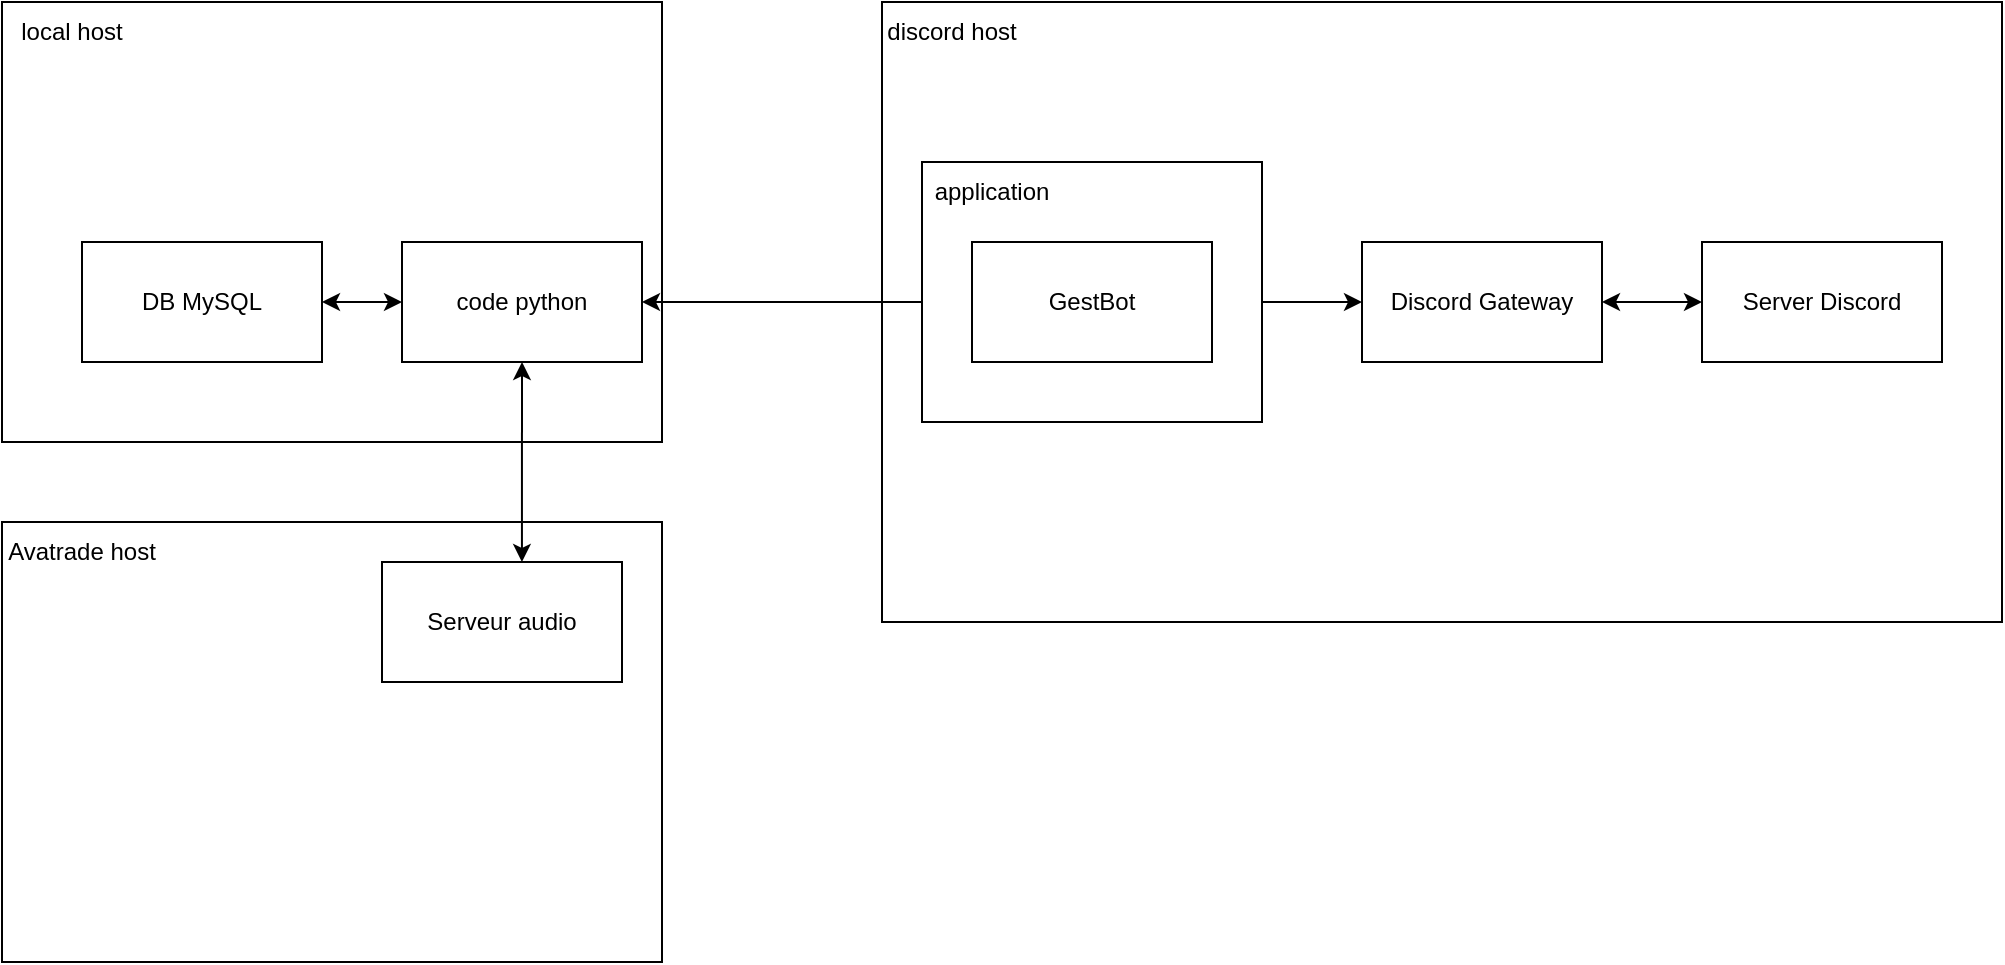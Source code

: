 <mxfile version="20.3.0" type="device"><diagram id="4DxIS6F2qsfT4DG83gFK" name="Page-1"><mxGraphModel dx="1888" dy="649" grid="1" gridSize="10" guides="1" tooltips="1" connect="1" arrows="1" fold="1" page="1" pageScale="1" pageWidth="850" pageHeight="1100" math="0" shadow="0"><root><mxCell id="0"/><mxCell id="1" parent="0"/><mxCell id="n0wmgiPyP3JQJTWpgfZb-12" value="" style="rounded=0;whiteSpace=wrap;html=1;" parent="1" vertex="1"><mxGeometry x="-280" width="330" height="220" as="geometry"/></mxCell><mxCell id="n0wmgiPyP3JQJTWpgfZb-10" value="" style="rounded=0;whiteSpace=wrap;html=1;" parent="1" vertex="1"><mxGeometry x="160" width="560" height="310" as="geometry"/></mxCell><mxCell id="n0wmgiPyP3JQJTWpgfZb-6" value="Server Discord" style="rounded=0;whiteSpace=wrap;html=1;" parent="1" vertex="1"><mxGeometry x="570" y="120" width="120" height="60" as="geometry"/></mxCell><mxCell id="n0wmgiPyP3JQJTWpgfZb-7" value="Discord Gateway" style="rounded=0;whiteSpace=wrap;html=1;" parent="1" vertex="1"><mxGeometry x="400" y="120" width="120" height="60" as="geometry"/></mxCell><mxCell id="n0wmgiPyP3JQJTWpgfZb-8" value="DB MySQL" style="rounded=0;whiteSpace=wrap;html=1;" parent="1" vertex="1"><mxGeometry x="-240" y="120" width="120" height="60" as="geometry"/></mxCell><mxCell id="n0wmgiPyP3JQJTWpgfZb-9" value="code python" style="rounded=0;whiteSpace=wrap;html=1;" parent="1" vertex="1"><mxGeometry x="-80" y="120" width="120" height="60" as="geometry"/></mxCell><mxCell id="n0wmgiPyP3JQJTWpgfZb-11" value="discord host" style="text;html=1;strokeColor=none;fillColor=none;align=center;verticalAlign=middle;whiteSpace=wrap;rounded=0;" parent="1" vertex="1"><mxGeometry x="160" width="70" height="30" as="geometry"/></mxCell><mxCell id="n0wmgiPyP3JQJTWpgfZb-13" value="local host" style="text;html=1;strokeColor=none;fillColor=none;align=center;verticalAlign=middle;whiteSpace=wrap;rounded=0;" parent="1" vertex="1"><mxGeometry x="-280" width="70" height="30" as="geometry"/></mxCell><mxCell id="n0wmgiPyP3JQJTWpgfZb-14" value="" style="rounded=0;whiteSpace=wrap;html=1;" parent="1" vertex="1"><mxGeometry x="-280" y="260" width="330" height="220" as="geometry"/></mxCell><mxCell id="n0wmgiPyP3JQJTWpgfZb-15" value="Serveur audio" style="rounded=0;whiteSpace=wrap;html=1;" parent="1" vertex="1"><mxGeometry x="-90" y="280" width="120" height="60" as="geometry"/></mxCell><mxCell id="n0wmgiPyP3JQJTWpgfZb-16" value="Avatrade host" style="text;html=1;strokeColor=none;fillColor=none;align=center;verticalAlign=middle;whiteSpace=wrap;rounded=0;" parent="1" vertex="1"><mxGeometry x="-280" y="260" width="80" height="30" as="geometry"/></mxCell><mxCell id="n0wmgiPyP3JQJTWpgfZb-17" value="" style="endArrow=classic;startArrow=classic;html=1;rounded=0;entryX=0;entryY=0.5;entryDx=0;entryDy=0;exitX=1;exitY=0.5;exitDx=0;exitDy=0;" parent="1" source="n0wmgiPyP3JQJTWpgfZb-7" target="n0wmgiPyP3JQJTWpgfZb-6" edge="1"><mxGeometry width="50" height="50" relative="1" as="geometry"><mxPoint x="420" y="340" as="sourcePoint"/><mxPoint x="470" y="290" as="targetPoint"/></mxGeometry></mxCell><mxCell id="n0wmgiPyP3JQJTWpgfZb-18" value="" style="endArrow=classic;startArrow=classic;html=1;rounded=0;entryX=0;entryY=0.5;entryDx=0;entryDy=0;exitX=1;exitY=0.5;exitDx=0;exitDy=0;" parent="1" source="n0wmgiPyP3JQJTWpgfZb-1" target="n0wmgiPyP3JQJTWpgfZb-7" edge="1"><mxGeometry width="50" height="50" relative="1" as="geometry"><mxPoint x="490" y="160" as="sourcePoint"/><mxPoint x="530" y="160" as="targetPoint"/></mxGeometry></mxCell><mxCell id="n0wmgiPyP3JQJTWpgfZb-19" value="" style="endArrow=classic;startArrow=classic;html=1;rounded=0;entryX=0;entryY=0.5;entryDx=0;entryDy=0;exitX=1;exitY=0.5;exitDx=0;exitDy=0;" parent="1" source="n0wmgiPyP3JQJTWpgfZb-8" target="n0wmgiPyP3JQJTWpgfZb-9" edge="1"><mxGeometry width="50" height="50" relative="1" as="geometry"><mxPoint x="500" y="170" as="sourcePoint"/><mxPoint x="540" y="170" as="targetPoint"/></mxGeometry></mxCell><mxCell id="n0wmgiPyP3JQJTWpgfZb-20" value="" style="endArrow=classic;startArrow=classic;html=1;rounded=0;entryX=0;entryY=0.5;entryDx=0;entryDy=0;" parent="1" source="n0wmgiPyP3JQJTWpgfZb-9" target="n0wmgiPyP3JQJTWpgfZb-1" edge="1"><mxGeometry width="50" height="50" relative="1" as="geometry"><mxPoint x="510" y="180" as="sourcePoint"/><mxPoint x="550" y="180" as="targetPoint"/></mxGeometry></mxCell><mxCell id="n0wmgiPyP3JQJTWpgfZb-21" value="" style="endArrow=classic;startArrow=classic;html=1;rounded=0;entryX=0.583;entryY=0;entryDx=0;entryDy=0;exitX=0.5;exitY=1;exitDx=0;exitDy=0;entryPerimeter=0;" parent="1" source="n0wmgiPyP3JQJTWpgfZb-9" target="n0wmgiPyP3JQJTWpgfZb-15" edge="1"><mxGeometry width="50" height="50" relative="1" as="geometry"><mxPoint x="520" y="190" as="sourcePoint"/><mxPoint x="560" y="190" as="targetPoint"/></mxGeometry></mxCell><mxCell id="HPvLG36tD1FDViRBx2Xc-1" value="" style="rounded=0;whiteSpace=wrap;html=1;" parent="1" vertex="1"><mxGeometry x="180" y="80" width="170" height="130" as="geometry"/></mxCell><mxCell id="n0wmgiPyP3JQJTWpgfZb-1" value="GestBot" style="rounded=0;whiteSpace=wrap;html=1;" parent="1" vertex="1"><mxGeometry x="205" y="120" width="120" height="60" as="geometry"/></mxCell><mxCell id="HPvLG36tD1FDViRBx2Xc-2" value="application" style="text;html=1;strokeColor=none;fillColor=none;align=center;verticalAlign=middle;whiteSpace=wrap;rounded=0;" parent="1" vertex="1"><mxGeometry x="180" y="80" width="70" height="30" as="geometry"/></mxCell></root></mxGraphModel></diagram></mxfile>